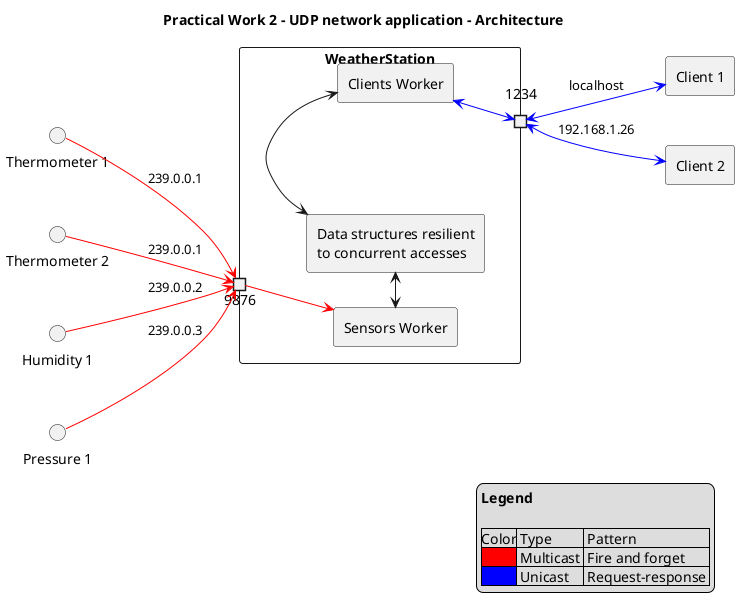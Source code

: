 @startuml "practical-work-2-udp-network-application-architecture"
left to right direction

skinparam boxPadding 20
skinparam componentPadding 10
skinparam componentStyle rectangle
skinparam maxMessageSize 300
skinparam noteTextAlignment center
skinparam sequenceMessageAlign direction
skinparam wrapWidth 250

!pragma teoz true

title "Practical Work 2 - UDP network application - Architecture"

interface "Thermometer 1" as therm1
interface "Thermometer 2" as therm2
interface "Humidity 1" as hum1
interface "Pressure 1" as press1

component "WeatherStation\n(Server)" as ws {
    portin 9876
    portout 1234

    component "Sensors Worker" as sensorsWorker
    component "Clients Worker" as clientsWorker

    component "Data structures resilient\nto concurrent accesses" as concurrent

    sensorsWorker <-> concurrent
    concurrent <-> clientsWorker

    9876 -left[#red]-> sensorsWorker
    1234 <-[#blue]-> clientsWorker
}

component "Client 1" as client1
component "Client 2" as client2

therm1 -[#red]-> 9876 : 239.0.0.1
therm2 -[#red]-> 9876 : 239.0.0.1
hum1 -[#red]-> 9876 : 239.0.0.2
press1 -[#red]-> 9876 : 239.0.0.3

client1 <-up[#blue]-> 1234 : localhost
client2 <-up[#blue]-> 1234 : 192.168.1.26

legend right
**Legend**

|Color| Type | Pattern |
|<#red>| Multicast | Fire and forget |
|<#blue>| Unicast | Request-response |
endlegend
@enduml
